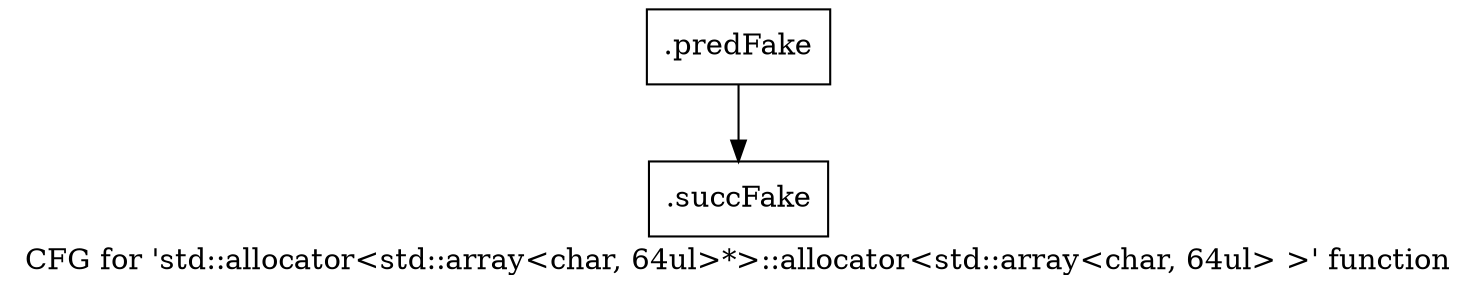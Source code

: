 digraph "CFG for 'std::allocator\<std::array\<char, 64ul\>*\>::allocator\<std::array\<char, 64ul\> \>' function" {
	label="CFG for 'std::allocator\<std::array\<char, 64ul\>*\>::allocator\<std::array\<char, 64ul\> \>' function";

	Node0x5c9ea20 [shape=record,filename="",linenumber="",label="{.predFake}"];
	Node0x5c9ea20 -> Node0x614dbf0[ callList="" memoryops="" filename="/mnt/xilinx/Vitis_HLS/2021.2/tps/lnx64/gcc-6.2.0/lib/gcc/x86_64-pc-linux-gnu/6.2.0/../../../../include/c++/6.2.0/bits/allocator.h" execusionnum="1"];
	Node0x614dbf0 [shape=record,filename="/mnt/xilinx/Vitis_HLS/2021.2/tps/lnx64/gcc-6.2.0/lib/gcc/x86_64-pc-linux-gnu/6.2.0/../../../../include/c++/6.2.0/bits/allocator.h",linenumber="124",label="{.succFake}"];
}
